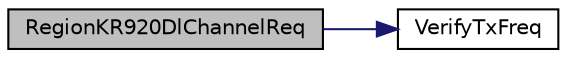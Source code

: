 digraph "RegionKR920DlChannelReq"
{
  edge [fontname="Helvetica",fontsize="10",labelfontname="Helvetica",labelfontsize="10"];
  node [fontname="Helvetica",fontsize="10",shape=record];
  rankdir="LR";
  Node42 [label="RegionKR920DlChannelReq",height=0.2,width=0.4,color="black", fillcolor="grey75", style="filled", fontcolor="black"];
  Node42 -> Node43 [color="midnightblue",fontsize="10",style="solid",fontname="Helvetica"];
  Node43 [label="VerifyTxFreq",height=0.2,width=0.4,color="black", fillcolor="white", style="filled",URL="$_region_k_r920_8c.html#af6b3cfa164d4105815aaaa55f02d723e"];
}
